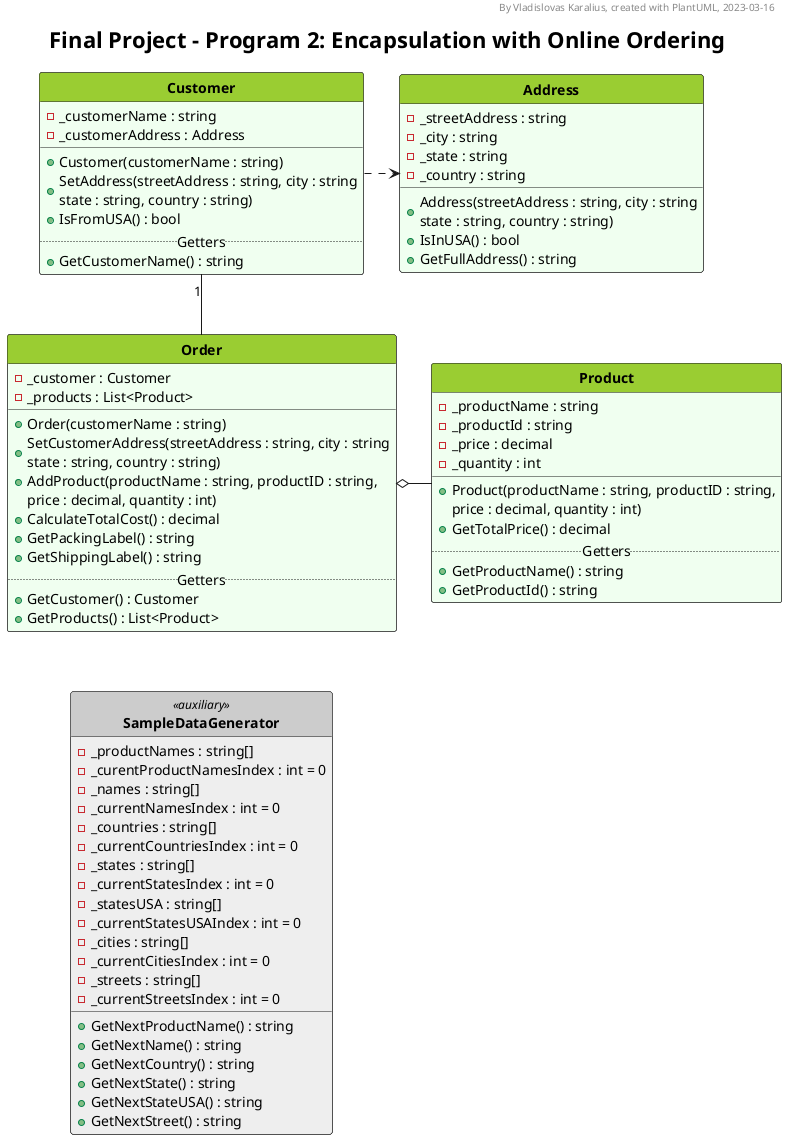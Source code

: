 @startuml UML_diagram

'--Formatting options--
hide circle
hide empty members
'skinparam classAttributeIconSize 0
skinparam style strictuml
'skinparam groupInheritance 2
'skinparam linetype ortho
'skinparam Nodesep 15
'skinparam Ranksep 25
'left to right direction

'--Styling--
'skinparam BackgroundColor White/LightGreen
skinparam TitleFontSize 22

<style>
classDiagram {
  class {
    '-attributes and methods-
    'FontSize 14
    'FontColor black
    'BackgroundColor #fefece
    BackgroundColor #f0fff0
    'RoundCorner 0
    '-class name-
    header {
      'FontSize 12
      'FontColor Black
      FontStyle bold
      BackgroundColor YellowGreen
    }
    
    ' Alternative class style 1
    .style1 {
      BackgroundColor Bisque
      header {
        BackgroundColor Orange
      }
    }

    ' Alternative class style 2
    .auxiliary {
      BackgroundColor #eeeeee
      header {
        BackgroundColor #cccccc
      }
    }
  }
  note {
    BackgroundColor Yellow
  }
  legend {
    FontSize 18
  }
</style>

'--Header, title, caption--
header By Vladislovas Karalius, created with PlantUML, 2023-03-16
title Final Project - Program 2: Encapsulation with Online Ordering
'caption <:warning:>Constructors without parameters are not shown in this diagram

' Dummy class that explains visibility symbols
' class Markers #dddddd {
' Attributes
' ..
' - private
' # protected
' + public
' {static} static
' --
' Methods
' ..
' - private()
' # protected()
' + public()
' {static} static()
' }

'--Main--
class Order {
  - _customer : Customer
  - _products : List<Product> 
  __
  + Order(customerName : string)
  + SetCustomerAddress(streetAddress : string, city : string\nstate : string, country : string)
  + AddProduct(productName : string, productID : string,
    price : decimal, quantity : int)
  + CalculateTotalCost() : decimal
  + GetPackingLabel() : string
  + GetShippingLabel() : string
  ..Getters..
  + GetCustomer() : Customer
  + GetProducts() : List<Product>
}

class Product {
  - _productName : string
  - _productId : string
  - _price : decimal
  - _quantity : int
  __
  + Product(productName : string, productID : string,
    price : decimal, quantity : int)
  + GetTotalPrice() : decimal
  ..Getters..
  + GetProductName() : string
  + GetProductId() : string
}

class Customer {
- _customerName : string
- _customerAddress : Address
__
+ Customer(customerName : string)
+ SetAddress(streetAddress : string, city : string\nstate : string, country : string)
+ IsFromUSA() : bool
..Getters..
+ GetCustomerName() : string
}

class Address {
  - _streetAddress : string
  - _city : string
  - _state : string
  - _country : string
  + Address(streetAddress : string, city : string\nstate : string, country : string)
  + IsInUSA() : bool
  + GetFullAddress() : string
}

class SampleDataGenerator <<auxiliary>> {
  - _productNames : string[]
  - _curentProductNamesIndex : int = 0
  - _names : string[]
  - _currentNamesIndex : int = 0
  - _countries : string[]
  - _currentCountriesIndex : int = 0
  - _states : string[]
  - _currentStatesIndex : int = 0
  - _statesUSA : string[]
  - _currentStatesUSAIndex : int = 0
  - _cities : string[]
  - _currentCitiesIndex : int = 0
  - _streets : string[]
  - _currentStreetsIndex : int = 0
  + GetNextProductName() : string
  + GetNextName() : string
  + GetNextCountry() : string
  + GetNextState() : string
  + GetNextStateUSA() : string
  + GetNextStreet() : string
}

Order o- Product
Customer "1" -- Order
Customer .> Address
Order .[hidden]. SampleDataGenerator

'--Description--
' legend bottom
' <size:22>__**Core Requirements**__
' The program has one base class **Activity**. This class contains the attributes and methods
' that are common to all activities. Certain functions are put into separate classes as follows:
' endlegend

@enduml